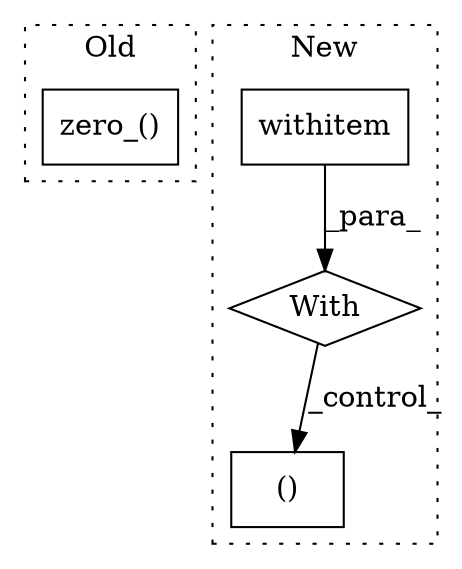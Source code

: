 digraph G {
subgraph cluster0 {
1 [label="zero_()" a="75" s="10996" l="34" shape="box"];
label = "Old";
style="dotted";
}
subgraph cluster1 {
2 [label="With" a="39" s="10287,10297" l="5,24" shape="diamond"];
3 [label="()" a="54" s="11032" l="3" shape="box"];
4 [label="withitem" a="49" s="10292" l="5" shape="box"];
label = "New";
style="dotted";
}
2 -> 3 [label="_control_"];
4 -> 2 [label="_para_"];
}